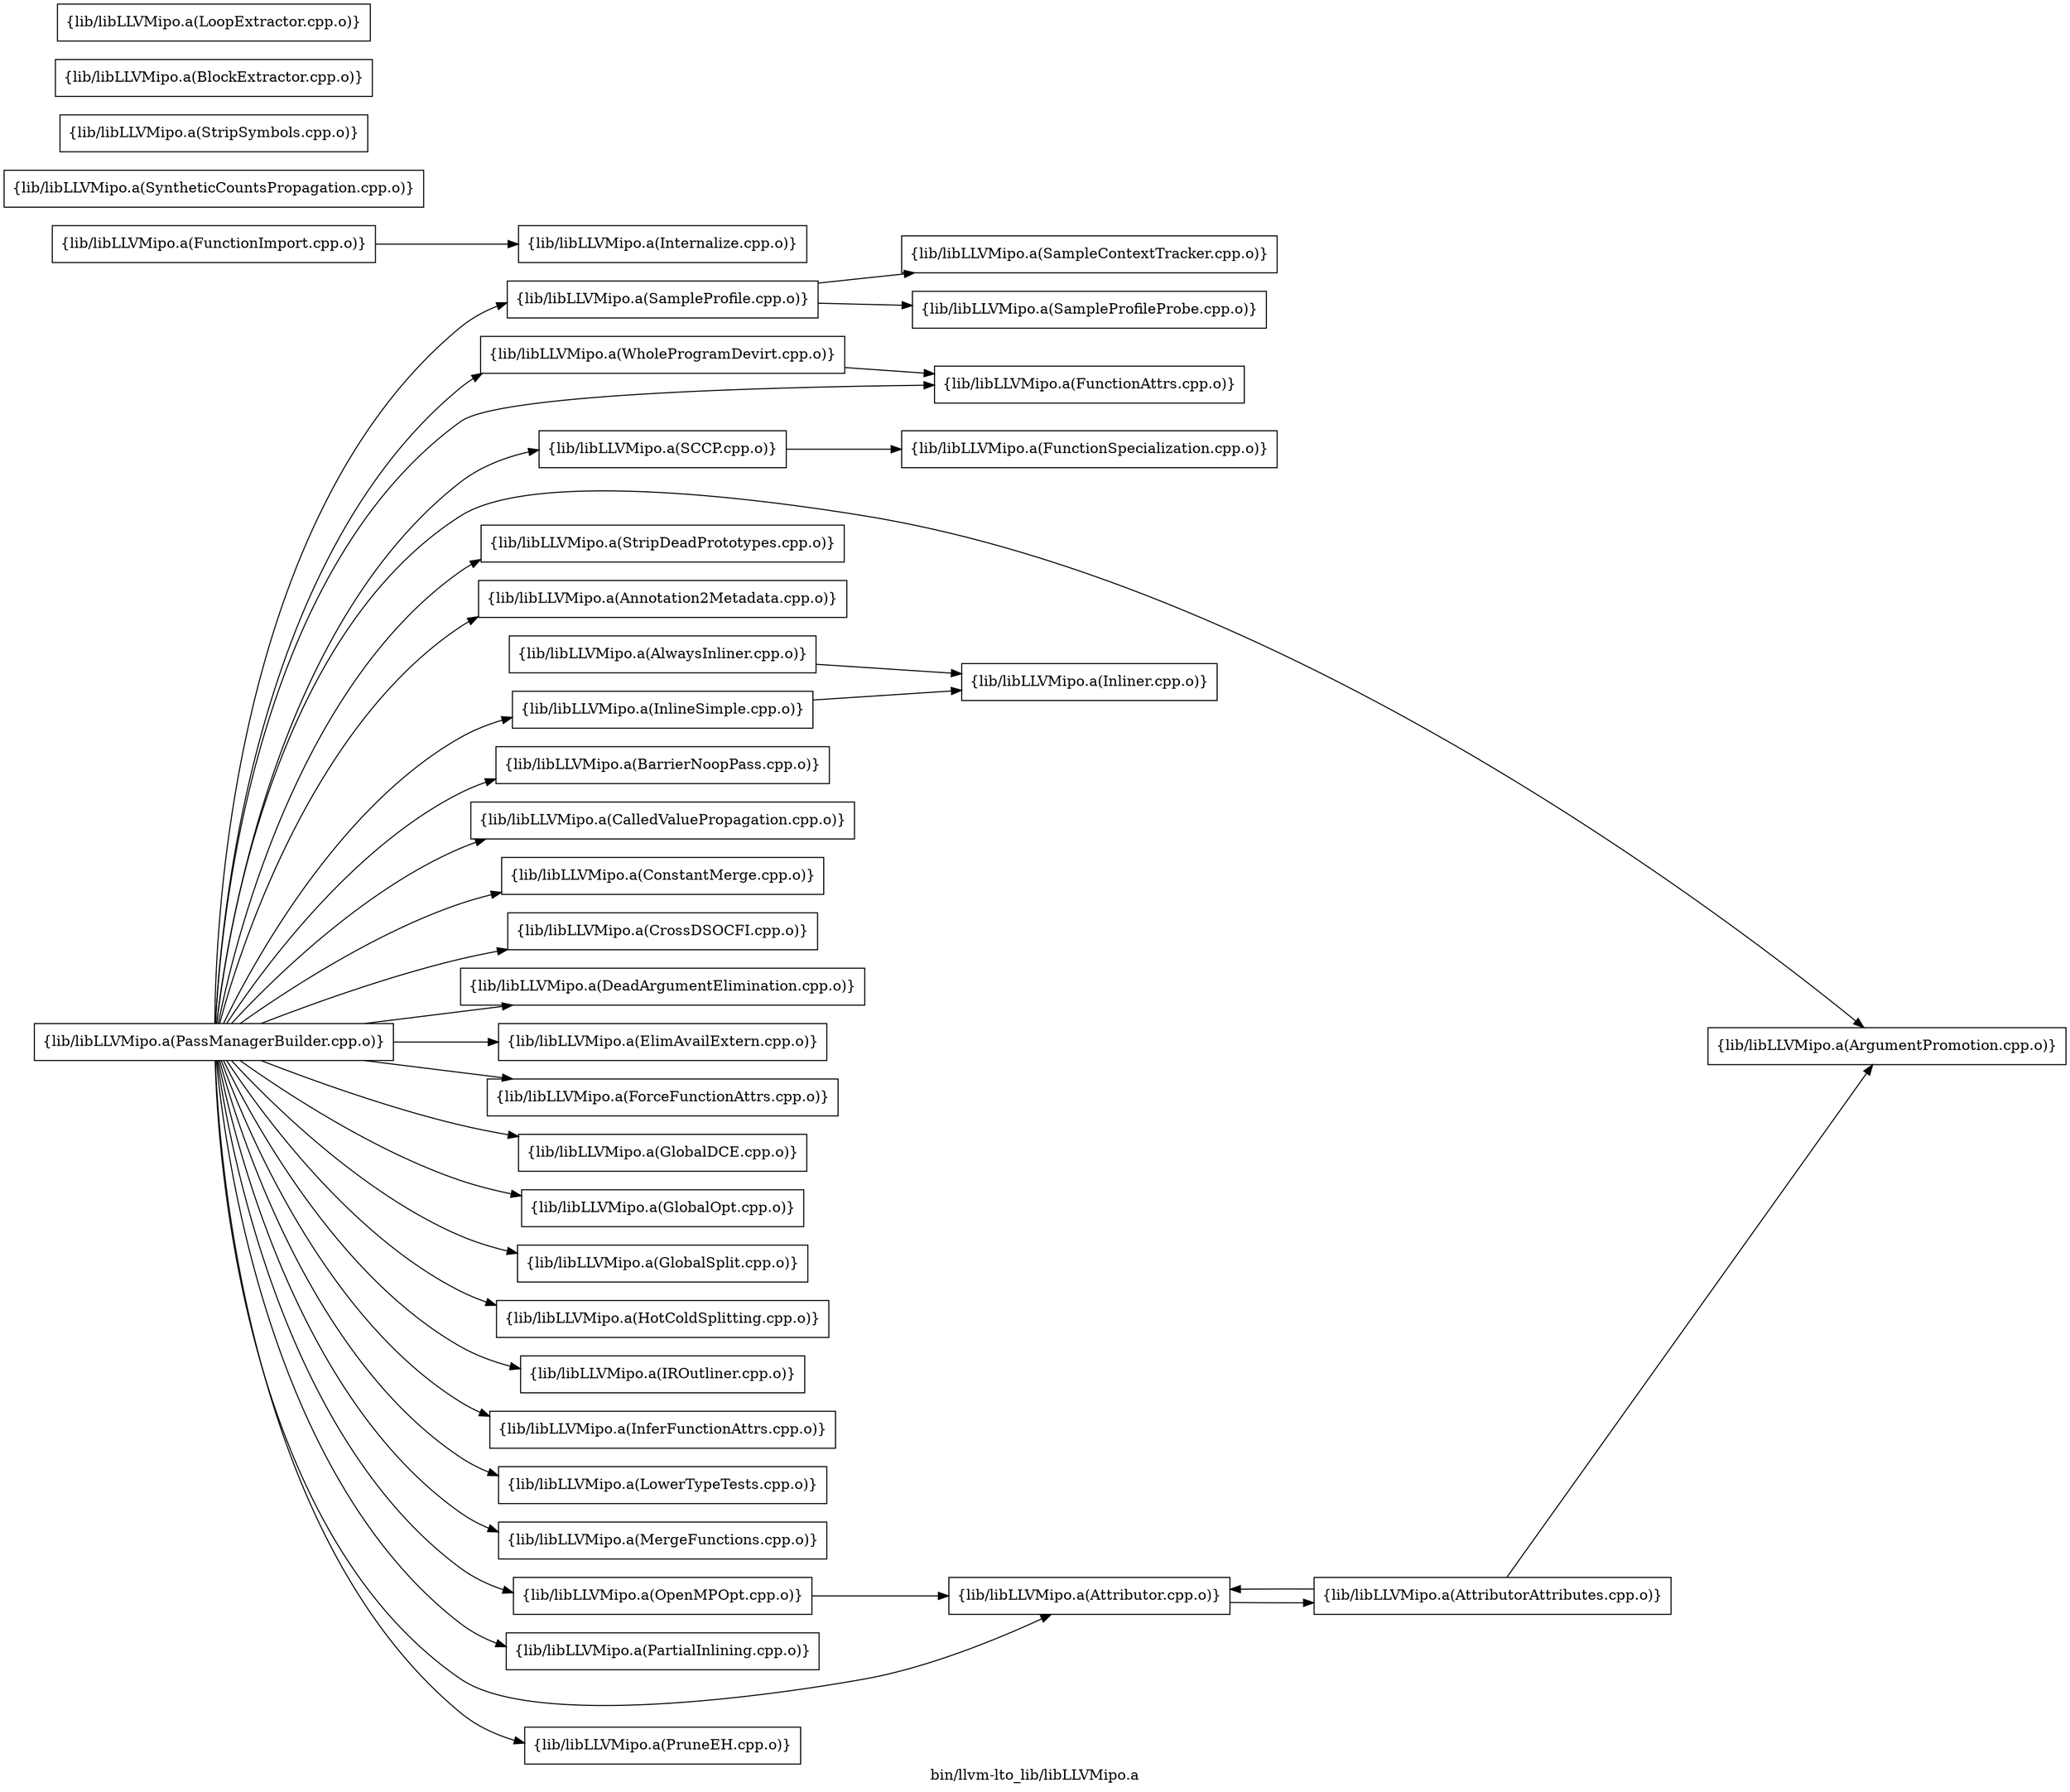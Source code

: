 digraph "bin/llvm-lto_lib/libLLVMipo.a" {
	label="bin/llvm-lto_lib/libLLVMipo.a";
	rankdir=LR;
	{ rank=same; Node0x55617049d798;  }

	Node0x55617049d798 [shape=record,shape=box,group=0,label="{lib/libLLVMipo.a(WholeProgramDevirt.cpp.o)}"];
	Node0x55617049d798 -> Node0x5561704a9228;
	Node0x5561704a4778 [shape=record,shape=box,group=0,label="{lib/libLLVMipo.a(FunctionImport.cpp.o)}"];
	Node0x5561704a4778 -> Node0x5561704a0e48;
	Node0x5561704ada58 [shape=record,shape=box,group=0,label="{lib/libLLVMipo.a(InlineSimple.cpp.o)}"];
	Node0x5561704ada58 -> Node0x5561704ae4f8;
	Node0x55617049f318 [shape=record,shape=box,group=0,label="{lib/libLLVMipo.a(PassManagerBuilder.cpp.o)}"];
	Node0x55617049f318 -> Node0x556170499be8;
	Node0x55617049f318 -> Node0x556170498ce8;
	Node0x55617049f318 -> Node0x55617049d798;
	Node0x55617049f318 -> Node0x55617049ef58;
	Node0x55617049f318 -> Node0x55617049dba8;
	Node0x55617049f318 -> Node0x55617049e328;
	Node0x55617049f318 -> Node0x5561704abe88;
	Node0x55617049f318 -> Node0x5561704a9a48;
	Node0x55617049f318 -> Node0x5561704aa1c8;
	Node0x55617049f318 -> Node0x5561704adc88;
	Node0x55617049f318 -> Node0x5561704ae408;
	Node0x55617049f318 -> Node0x5561704ade68;
	Node0x55617049f318 -> Node0x5561704ac6f8;
	Node0x55617049f318 -> Node0x5561704a9228;
	Node0x55617049f318 -> Node0x5561704a61b8;
	Node0x55617049f318 -> Node0x5561704a6078;
	Node0x55617049f318 -> Node0x5561704a67a8;
	Node0x55617049f318 -> Node0x5561704ac928;
	Node0x55617049f318 -> Node0x5561704ac1a8;
	Node0x55617049f318 -> Node0x5561704acd38;
	Node0x55617049f318 -> Node0x5561704ada58;
	Node0x55617049f318 -> Node0x55617049d658;
	Node0x55617049f318 -> Node0x55617049e288;
	Node0x55617049f318 -> Node0x55617049da18;
	Node0x55617049f318 -> Node0x55617049e5f8;
	Node0x55617049f318 -> Node0x55617049b038;
	Node0x55617049f318 -> Node0x55617049aae8;
	Node0x5561704a0e48 [shape=record,shape=box,group=0,label="{lib/libLLVMipo.a(Internalize.cpp.o)}"];
	Node0x55617049d018 [shape=record,shape=box,group=0,label="{lib/libLLVMipo.a(SyntheticCountsPropagation.cpp.o)}"];
	Node0x55617049a368 [shape=record,shape=box,group=0,label="{lib/libLLVMipo.a(SampleProfileProbe.cpp.o)}"];
	Node0x556170499be8 [shape=record,shape=box,group=0,label="{lib/libLLVMipo.a(SCCP.cpp.o)}"];
	Node0x556170499be8 -> Node0x556170499828;
	Node0x556170498ce8 [shape=record,shape=box,group=0,label="{lib/libLLVMipo.a(StripDeadPrototypes.cpp.o)}"];
	Node0x5561704986a8 [shape=record,shape=box,group=0,label="{lib/libLLVMipo.a(StripSymbols.cpp.o)}"];
	Node0x55617049f4f8 [shape=record,shape=box,group=0,label="{lib/libLLVMipo.a(AlwaysInliner.cpp.o)}"];
	Node0x55617049f4f8 -> Node0x5561704ae4f8;
	Node0x55617049ef58 [shape=record,shape=box,group=0,label="{lib/libLLVMipo.a(Annotation2Metadata.cpp.o)}"];
	Node0x55617049dba8 [shape=record,shape=box,group=0,label="{lib/libLLVMipo.a(ArgumentPromotion.cpp.o)}"];
	Node0x55617049e328 [shape=record,shape=box,group=0,label="{lib/libLLVMipo.a(Attributor.cpp.o)}"];
	Node0x55617049e328 -> Node0x5561704aad58;
	Node0x5561704a9e58 [shape=record,shape=box,group=0,label="{lib/libLLVMipo.a(BlockExtractor.cpp.o)}"];
	Node0x5561704a9a48 [shape=record,shape=box,group=0,label="{lib/libLLVMipo.a(CalledValuePropagation.cpp.o)}"];
	Node0x5561704aa1c8 [shape=record,shape=box,group=0,label="{lib/libLLVMipo.a(ConstantMerge.cpp.o)}"];
	Node0x5561704adc88 [shape=record,shape=box,group=0,label="{lib/libLLVMipo.a(CrossDSOCFI.cpp.o)}"];
	Node0x5561704ae408 [shape=record,shape=box,group=0,label="{lib/libLLVMipo.a(DeadArgumentElimination.cpp.o)}"];
	Node0x5561704ade68 [shape=record,shape=box,group=0,label="{lib/libLLVMipo.a(ElimAvailExtern.cpp.o)}"];
	Node0x5561704ac6f8 [shape=record,shape=box,group=0,label="{lib/libLLVMipo.a(ForceFunctionAttrs.cpp.o)}"];
	Node0x5561704a9228 [shape=record,shape=box,group=0,label="{lib/libLLVMipo.a(FunctionAttrs.cpp.o)}"];
	Node0x5561704a61b8 [shape=record,shape=box,group=0,label="{lib/libLLVMipo.a(GlobalDCE.cpp.o)}"];
	Node0x5561704a6078 [shape=record,shape=box,group=0,label="{lib/libLLVMipo.a(GlobalOpt.cpp.o)}"];
	Node0x5561704a67a8 [shape=record,shape=box,group=0,label="{lib/libLLVMipo.a(GlobalSplit.cpp.o)}"];
	Node0x5561704ac928 [shape=record,shape=box,group=0,label="{lib/libLLVMipo.a(HotColdSplitting.cpp.o)}"];
	Node0x5561704ac1a8 [shape=record,shape=box,group=0,label="{lib/libLLVMipo.a(IROutliner.cpp.o)}"];
	Node0x5561704acd38 [shape=record,shape=box,group=0,label="{lib/libLLVMipo.a(InferFunctionAttrs.cpp.o)}"];
	Node0x5561704ae4f8 [shape=record,shape=box,group=0,label="{lib/libLLVMipo.a(Inliner.cpp.o)}"];
	Node0x5561704a15c8 [shape=record,shape=box,group=0,label="{lib/libLLVMipo.a(LoopExtractor.cpp.o)}"];
	Node0x55617049d658 [shape=record,shape=box,group=0,label="{lib/libLLVMipo.a(LowerTypeTests.cpp.o)}"];
	Node0x55617049e288 [shape=record,shape=box,group=0,label="{lib/libLLVMipo.a(MergeFunctions.cpp.o)}"];
	Node0x55617049da18 [shape=record,shape=box,group=0,label="{lib/libLLVMipo.a(OpenMPOpt.cpp.o)}"];
	Node0x55617049da18 -> Node0x55617049e328;
	Node0x55617049e5f8 [shape=record,shape=box,group=0,label="{lib/libLLVMipo.a(PartialInlining.cpp.o)}"];
	Node0x55617049aae8 [shape=record,shape=box,group=0,label="{lib/libLLVMipo.a(SampleProfile.cpp.o)}"];
	Node0x55617049aae8 -> Node0x55617049a368;
	Node0x55617049aae8 -> Node0x55617049c3e8;
	Node0x5561704abe88 [shape=record,shape=box,group=0,label="{lib/libLLVMipo.a(BarrierNoopPass.cpp.o)}"];
	Node0x5561704aad58 [shape=record,shape=box,group=0,label="{lib/libLLVMipo.a(AttributorAttributes.cpp.o)}"];
	Node0x5561704aad58 -> Node0x55617049dba8;
	Node0x5561704aad58 -> Node0x55617049e328;
	Node0x55617049b038 [shape=record,shape=box,group=0,label="{lib/libLLVMipo.a(PruneEH.cpp.o)}"];
	Node0x55617049c3e8 [shape=record,shape=box,group=0,label="{lib/libLLVMipo.a(SampleContextTracker.cpp.o)}"];
	Node0x556170499828 [shape=record,shape=box,group=0,label="{lib/libLLVMipo.a(FunctionSpecialization.cpp.o)}"];
}
